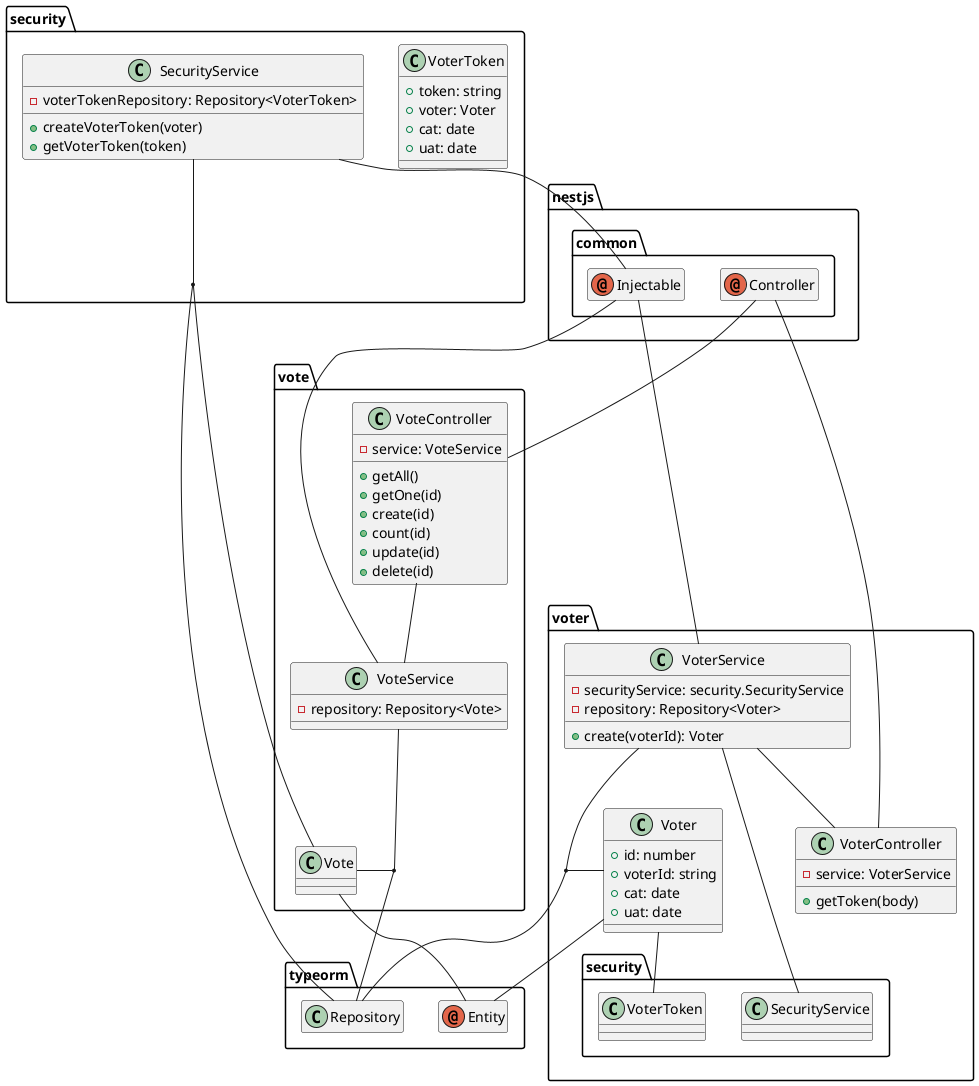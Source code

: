 @startuml "Class Diagram"
set namespaceSeparator .

annotation nestjs.common.Controller
hide nestjs.common.Controller members
annotation nestjs.common.Injectable
hide nestjs.common.Injectable members

class typeorm.Repository
hide typeorm.Repository members
annotation typeorm.Entity
hide typeorm.Entity members

namespace voter {
  class VoterController {
    -service: VoterService

    +getToken(body)
  }
  nestjs.common.Controller -- VoterController

  class VoterService {
    -securityService: security.SecurityService
    -repository: Repository<Voter>

    +create(voterId): Voter
  }
  nestjs.common.Injectable -- VoterService
  VoterService -- VoterController
  VoterService -- security.SecurityService

  VoterService -- typeorm.Repository
  (VoterService, typeorm.Repository) -- Voter

  class Voter {
    +id: number
    +voterId: string
    +cat: date
    +uat: date
  }
  Voter -- security.VoterToken
  Voter -- typeorm.Entity
}

namespace vote {
  class VoteController {
    -service: VoteService

    +getAll()
    +getOne(id)
    +create(id)
    +count(id)
    +update(id)
    +delete(id)
  }
  nestjs.common.Controller -- vote.VoteController
  VoteController -- VoteService

  class VoteService {
    -repository: Repository<Vote>
  }
  nestjs.common.Injectable -- VoteService
  VoteService -- typeorm.Repository
  (VoteService, typeorm.Repository) -- Vote

  class Vote {}
  Vote -- typeorm.Entity
}

namespace security {
  class VoterToken {
    +token: string
    +voter: Voter
    +cat: date
    +uat: date
  }

  class SecurityService {
    -voterTokenRepository: Repository<VoterToken>
    +createVoterToken(voter)
    +getVoterToken(token)
  }
  SecurityService -- nestjs.common.Injectable
  SecurityService -- typeorm.Repository
  (SecurityService, typeorm.Repository) -- vote.Vote
}

@enduml